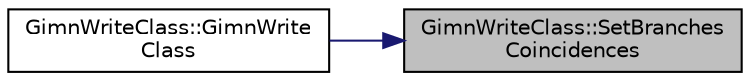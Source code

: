 digraph "GimnWriteClass::SetBranchesCoincidences"
{
 // LATEX_PDF_SIZE
  edge [fontname="Helvetica",fontsize="10",labelfontname="Helvetica",labelfontsize="10"];
  node [fontname="Helvetica",fontsize="10",shape=record];
  rankdir="RL";
  Node1 [label="GimnWriteClass::SetBranches\lCoincidences",height=0.2,width=0.4,color="black", fillcolor="grey75", style="filled", fontcolor="black",tooltip="Ajusta as referencias internas para cada folha da arvore de coincidencias."];
  Node1 -> Node2 [dir="back",color="midnightblue",fontsize="10",style="solid",fontname="Helvetica"];
  Node2 [label="GimnWriteClass::GimnWrite\lClass",height=0.2,width=0.4,color="black", fillcolor="white", style="filled",URL="$classGimnWriteClass.html#ae53694e553a6e6a1a9ed925f5ad2c8ed",tooltip=" "];
}
